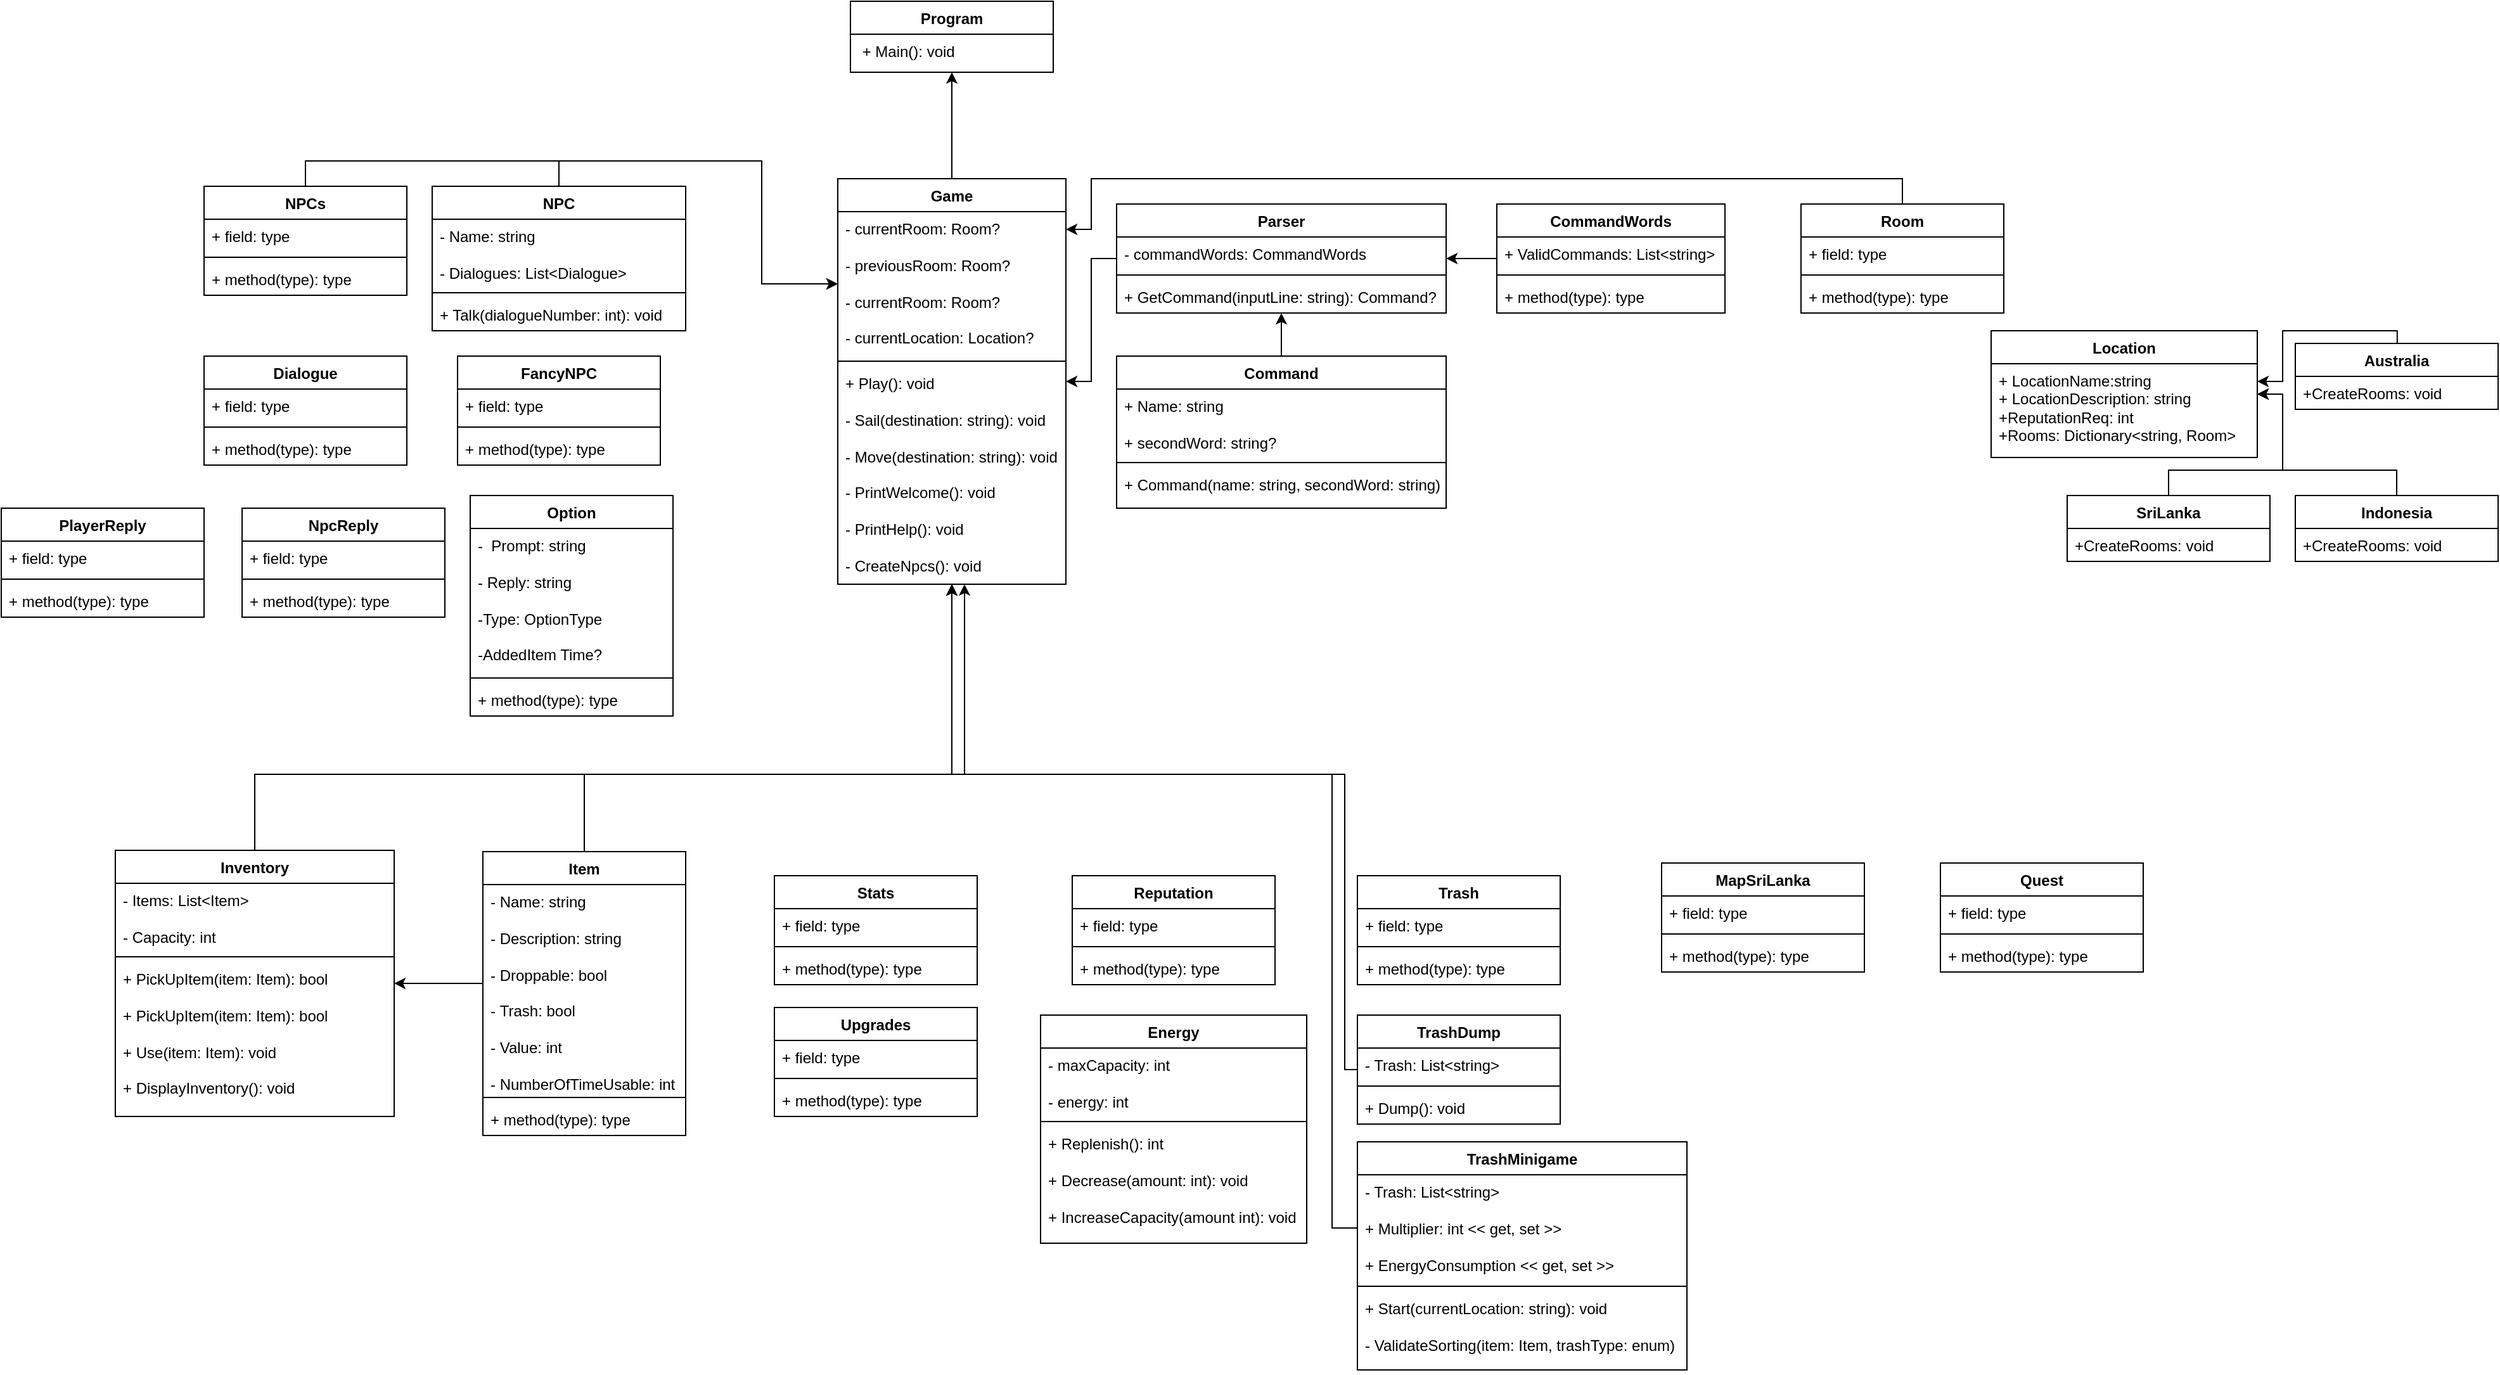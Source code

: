 <mxfile version="25.0.3">
  <diagram name="Page-1" id="HshJEkVW3gEjUvGZFas3">
    <mxGraphModel dx="1720" dy="864" grid="1" gridSize="10" guides="1" tooltips="1" connect="1" arrows="1" fold="1" page="1" pageScale="1" pageWidth="850" pageHeight="1100" math="0" shadow="0">
      <root>
        <mxCell id="0" />
        <mxCell id="1" parent="0" />
        <mxCell id="acAQ6S3nDztvJlJHTMa2-1" value="Program" style="swimlane;fontStyle=1;align=center;verticalAlign=top;childLayout=stackLayout;horizontal=1;startSize=26;horizontalStack=0;resizeParent=1;resizeParentMax=0;resizeLast=0;collapsible=1;marginBottom=0;whiteSpace=wrap;html=1;" parent="1" vertex="1">
          <mxGeometry x="350" y="10" width="160" height="56" as="geometry" />
        </mxCell>
        <mxCell id="acAQ6S3nDztvJlJHTMa2-4" value="&amp;nbsp;+ Main(): void" style="text;strokeColor=none;fillColor=none;align=left;verticalAlign=top;spacingLeft=4;spacingRight=4;overflow=hidden;rotatable=0;points=[[0,0.5],[1,0.5]];portConstraint=eastwest;whiteSpace=wrap;html=1;" parent="acAQ6S3nDztvJlJHTMa2-1" vertex="1">
          <mxGeometry y="26" width="160" height="30" as="geometry" />
        </mxCell>
        <mxCell id="acAQ6S3nDztvJlJHTMa2-167" style="edgeStyle=orthogonalEdgeStyle;rounded=0;orthogonalLoop=1;jettySize=auto;html=1;" parent="1" source="acAQ6S3nDztvJlJHTMa2-5" target="acAQ6S3nDztvJlJHTMa2-1" edge="1">
          <mxGeometry relative="1" as="geometry" />
        </mxCell>
        <mxCell id="acAQ6S3nDztvJlJHTMa2-5" value="Game" style="swimlane;fontStyle=1;align=center;verticalAlign=top;childLayout=stackLayout;horizontal=1;startSize=26;horizontalStack=0;resizeParent=1;resizeParentMax=0;resizeLast=0;collapsible=1;marginBottom=0;whiteSpace=wrap;html=1;" parent="1" vertex="1">
          <mxGeometry x="340" y="150" width="180" height="320" as="geometry" />
        </mxCell>
        <mxCell id="acAQ6S3nDztvJlJHTMa2-6" value="- currentRoom: Room?&lt;div&gt;&lt;br&gt;&lt;div&gt;- previousRoom: Room?&lt;/div&gt;&lt;div&gt;&lt;br&gt;&lt;/div&gt;&lt;div&gt;- currentRoom: Room?&lt;br&gt;&lt;/div&gt;&lt;div&gt;&lt;br&gt;&lt;/div&gt;&lt;div&gt;- currentLocation: Location?&lt;/div&gt;&lt;/div&gt;" style="text;strokeColor=none;fillColor=none;align=left;verticalAlign=top;spacingLeft=4;spacingRight=4;overflow=hidden;rotatable=0;points=[[0,0.5],[1,0.5]];portConstraint=eastwest;whiteSpace=wrap;html=1;" parent="acAQ6S3nDztvJlJHTMa2-5" vertex="1">
          <mxGeometry y="26" width="180" height="114" as="geometry" />
        </mxCell>
        <mxCell id="acAQ6S3nDztvJlJHTMa2-7" value="" style="line;strokeWidth=1;fillColor=none;align=left;verticalAlign=middle;spacingTop=-1;spacingLeft=3;spacingRight=3;rotatable=0;labelPosition=right;points=[];portConstraint=eastwest;strokeColor=inherit;" parent="acAQ6S3nDztvJlJHTMa2-5" vertex="1">
          <mxGeometry y="140" width="180" height="8" as="geometry" />
        </mxCell>
        <mxCell id="acAQ6S3nDztvJlJHTMa2-8" value="&lt;div&gt;+ Play(): void&lt;/div&gt;&lt;div&gt;&lt;br&gt;&lt;/div&gt;&lt;div&gt;- Sail(destination: string): void&lt;/div&gt;&lt;div&gt;&lt;br&gt;&lt;/div&gt;&lt;div&gt;- Move(destination: string): void&lt;/div&gt;&lt;div&gt;&lt;br&gt;&lt;/div&gt;&lt;div&gt;- PrintWelcome(): void&lt;/div&gt;&lt;div&gt;&lt;br&gt;&lt;/div&gt;&lt;div&gt;- PrintHelp(): void&lt;/div&gt;&lt;div&gt;&lt;br&gt;&lt;/div&gt;&lt;div&gt;- CreateNpcs(): void&lt;/div&gt;&lt;div&gt;&lt;br&gt;&lt;/div&gt;" style="text;strokeColor=none;fillColor=none;align=left;verticalAlign=top;spacingLeft=4;spacingRight=4;overflow=hidden;rotatable=0;points=[[0,0.5],[1,0.5]];portConstraint=eastwest;whiteSpace=wrap;html=1;" parent="acAQ6S3nDztvJlJHTMa2-5" vertex="1">
          <mxGeometry y="148" width="180" height="172" as="geometry" />
        </mxCell>
        <mxCell id="acAQ6S3nDztvJlJHTMa2-171" style="edgeStyle=orthogonalEdgeStyle;rounded=0;orthogonalLoop=1;jettySize=auto;html=1;" parent="1" source="acAQ6S3nDztvJlJHTMa2-13" target="acAQ6S3nDztvJlJHTMa2-5" edge="1">
          <mxGeometry relative="1" as="geometry" />
        </mxCell>
        <mxCell id="acAQ6S3nDztvJlJHTMa2-13" value="Parser" style="swimlane;fontStyle=1;align=center;verticalAlign=top;childLayout=stackLayout;horizontal=1;startSize=26;horizontalStack=0;resizeParent=1;resizeParentMax=0;resizeLast=0;collapsible=1;marginBottom=0;whiteSpace=wrap;html=1;" parent="1" vertex="1">
          <mxGeometry x="560" y="170" width="260" height="86" as="geometry" />
        </mxCell>
        <mxCell id="acAQ6S3nDztvJlJHTMa2-14" value="- commandWords: CommandWords" style="text;strokeColor=none;fillColor=none;align=left;verticalAlign=top;spacingLeft=4;spacingRight=4;overflow=hidden;rotatable=0;points=[[0,0.5],[1,0.5]];portConstraint=eastwest;whiteSpace=wrap;html=1;" parent="acAQ6S3nDztvJlJHTMa2-13" vertex="1">
          <mxGeometry y="26" width="260" height="26" as="geometry" />
        </mxCell>
        <mxCell id="acAQ6S3nDztvJlJHTMa2-15" value="" style="line;strokeWidth=1;fillColor=none;align=left;verticalAlign=middle;spacingTop=-1;spacingLeft=3;spacingRight=3;rotatable=0;labelPosition=right;points=[];portConstraint=eastwest;strokeColor=inherit;" parent="acAQ6S3nDztvJlJHTMa2-13" vertex="1">
          <mxGeometry y="52" width="260" height="8" as="geometry" />
        </mxCell>
        <mxCell id="acAQ6S3nDztvJlJHTMa2-16" value="+ GetCommand(inputLine: string): Command?" style="text;strokeColor=none;fillColor=none;align=left;verticalAlign=top;spacingLeft=4;spacingRight=4;overflow=hidden;rotatable=0;points=[[0,0.5],[1,0.5]];portConstraint=eastwest;whiteSpace=wrap;html=1;" parent="acAQ6S3nDztvJlJHTMa2-13" vertex="1">
          <mxGeometry y="60" width="260" height="26" as="geometry" />
        </mxCell>
        <mxCell id="acAQ6S3nDztvJlJHTMa2-172" style="edgeStyle=orthogonalEdgeStyle;rounded=0;orthogonalLoop=1;jettySize=auto;html=1;" parent="1" source="acAQ6S3nDztvJlJHTMa2-17" target="acAQ6S3nDztvJlJHTMa2-13" edge="1">
          <mxGeometry relative="1" as="geometry" />
        </mxCell>
        <mxCell id="acAQ6S3nDztvJlJHTMa2-17" value="Command" style="swimlane;fontStyle=1;align=center;verticalAlign=top;childLayout=stackLayout;horizontal=1;startSize=26;horizontalStack=0;resizeParent=1;resizeParentMax=0;resizeLast=0;collapsible=1;marginBottom=0;whiteSpace=wrap;html=1;" parent="1" vertex="1">
          <mxGeometry x="560" y="290" width="260" height="120" as="geometry" />
        </mxCell>
        <mxCell id="acAQ6S3nDztvJlJHTMa2-18" value="+ Name: string&lt;div&gt;&lt;br&gt;&lt;div&gt;+ secondWord: string?&lt;/div&gt;&lt;/div&gt;" style="text;strokeColor=none;fillColor=none;align=left;verticalAlign=top;spacingLeft=4;spacingRight=4;overflow=hidden;rotatable=0;points=[[0,0.5],[1,0.5]];portConstraint=eastwest;whiteSpace=wrap;html=1;" parent="acAQ6S3nDztvJlJHTMa2-17" vertex="1">
          <mxGeometry y="26" width="260" height="54" as="geometry" />
        </mxCell>
        <mxCell id="acAQ6S3nDztvJlJHTMa2-19" value="" style="line;strokeWidth=1;fillColor=none;align=left;verticalAlign=middle;spacingTop=-1;spacingLeft=3;spacingRight=3;rotatable=0;labelPosition=right;points=[];portConstraint=eastwest;strokeColor=inherit;" parent="acAQ6S3nDztvJlJHTMa2-17" vertex="1">
          <mxGeometry y="80" width="260" height="8" as="geometry" />
        </mxCell>
        <mxCell id="acAQ6S3nDztvJlJHTMa2-20" value="+ Command(name: string, secondWord: string)" style="text;strokeColor=none;fillColor=none;align=left;verticalAlign=top;spacingLeft=4;spacingRight=4;overflow=hidden;rotatable=0;points=[[0,0.5],[1,0.5]];portConstraint=eastwest;whiteSpace=wrap;html=1;" parent="acAQ6S3nDztvJlJHTMa2-17" vertex="1">
          <mxGeometry y="88" width="260" height="32" as="geometry" />
        </mxCell>
        <mxCell id="acAQ6S3nDztvJlJHTMa2-163" style="edgeStyle=orthogonalEdgeStyle;rounded=0;orthogonalLoop=1;jettySize=auto;html=1;exitX=0.5;exitY=0;exitDx=0;exitDy=0;" parent="1" source="acAQ6S3nDztvJlJHTMa2-21" target="acAQ6S3nDztvJlJHTMa2-6" edge="1">
          <mxGeometry relative="1" as="geometry" />
        </mxCell>
        <mxCell id="acAQ6S3nDztvJlJHTMa2-21" value="NPC" style="swimlane;fontStyle=1;align=center;verticalAlign=top;childLayout=stackLayout;horizontal=1;startSize=26;horizontalStack=0;resizeParent=1;resizeParentMax=0;resizeLast=0;collapsible=1;marginBottom=0;whiteSpace=wrap;html=1;" parent="1" vertex="1">
          <mxGeometry x="20" y="156" width="200" height="114" as="geometry" />
        </mxCell>
        <mxCell id="acAQ6S3nDztvJlJHTMa2-22" value="- Name: string&lt;div&gt;&lt;br&gt;&lt;/div&gt;&lt;div&gt;- Dialogues: List&amp;lt;Dialogue&amp;gt;&lt;/div&gt;" style="text;strokeColor=none;fillColor=none;align=left;verticalAlign=top;spacingLeft=4;spacingRight=4;overflow=hidden;rotatable=0;points=[[0,0.5],[1,0.5]];portConstraint=eastwest;whiteSpace=wrap;html=1;" parent="acAQ6S3nDztvJlJHTMa2-21" vertex="1">
          <mxGeometry y="26" width="200" height="54" as="geometry" />
        </mxCell>
        <mxCell id="acAQ6S3nDztvJlJHTMa2-23" value="" style="line;strokeWidth=1;fillColor=none;align=left;verticalAlign=middle;spacingTop=-1;spacingLeft=3;spacingRight=3;rotatable=0;labelPosition=right;points=[];portConstraint=eastwest;strokeColor=inherit;" parent="acAQ6S3nDztvJlJHTMa2-21" vertex="1">
          <mxGeometry y="80" width="200" height="8" as="geometry" />
        </mxCell>
        <mxCell id="acAQ6S3nDztvJlJHTMa2-24" value="+ Talk(dialogueNumber: int): void" style="text;strokeColor=none;fillColor=none;align=left;verticalAlign=top;spacingLeft=4;spacingRight=4;overflow=hidden;rotatable=0;points=[[0,0.5],[1,0.5]];portConstraint=eastwest;whiteSpace=wrap;html=1;" parent="acAQ6S3nDztvJlJHTMa2-21" vertex="1">
          <mxGeometry y="88" width="200" height="26" as="geometry" />
        </mxCell>
        <mxCell id="acAQ6S3nDztvJlJHTMa2-26" value="Option" style="swimlane;fontStyle=1;align=center;verticalAlign=top;childLayout=stackLayout;horizontal=1;startSize=26;horizontalStack=0;resizeParent=1;resizeParentMax=0;resizeLast=0;collapsible=1;marginBottom=0;whiteSpace=wrap;html=1;" parent="1" vertex="1">
          <mxGeometry x="50" y="400" width="160" height="174" as="geometry">
            <mxRectangle x="70" y="170" width="80" height="30" as="alternateBounds" />
          </mxGeometry>
        </mxCell>
        <mxCell id="acAQ6S3nDztvJlJHTMa2-27" value="-&amp;nbsp; Prompt: string&lt;div&gt;&lt;br&gt;&lt;/div&gt;&lt;div&gt;- Reply: string&lt;/div&gt;&lt;div&gt;&lt;br&gt;&lt;/div&gt;&lt;div&gt;-Type: OptionType&lt;/div&gt;&lt;div&gt;&lt;br&gt;&lt;/div&gt;&lt;div&gt;-AddedItem Time?&lt;/div&gt;&lt;div&gt;&lt;br&gt;&lt;/div&gt;" style="text;strokeColor=none;fillColor=none;align=left;verticalAlign=top;spacingLeft=4;spacingRight=4;overflow=hidden;rotatable=0;points=[[0,0.5],[1,0.5]];portConstraint=eastwest;whiteSpace=wrap;html=1;" parent="acAQ6S3nDztvJlJHTMa2-26" vertex="1">
          <mxGeometry y="26" width="160" height="114" as="geometry" />
        </mxCell>
        <mxCell id="acAQ6S3nDztvJlJHTMa2-28" value="" style="line;strokeWidth=1;fillColor=none;align=left;verticalAlign=middle;spacingTop=-1;spacingLeft=3;spacingRight=3;rotatable=0;labelPosition=right;points=[];portConstraint=eastwest;strokeColor=inherit;" parent="acAQ6S3nDztvJlJHTMa2-26" vertex="1">
          <mxGeometry y="140" width="160" height="8" as="geometry" />
        </mxCell>
        <mxCell id="acAQ6S3nDztvJlJHTMa2-29" value="+ method(type): type" style="text;strokeColor=none;fillColor=none;align=left;verticalAlign=top;spacingLeft=4;spacingRight=4;overflow=hidden;rotatable=0;points=[[0,0.5],[1,0.5]];portConstraint=eastwest;whiteSpace=wrap;html=1;" parent="acAQ6S3nDztvJlJHTMa2-26" vertex="1">
          <mxGeometry y="148" width="160" height="26" as="geometry" />
        </mxCell>
        <mxCell id="acAQ6S3nDztvJlJHTMa2-170" style="edgeStyle=orthogonalEdgeStyle;rounded=0;orthogonalLoop=1;jettySize=auto;html=1;" parent="1" source="acAQ6S3nDztvJlJHTMa2-33" target="acAQ6S3nDztvJlJHTMa2-5" edge="1">
          <mxGeometry relative="1" as="geometry">
            <Array as="points">
              <mxPoint x="-120" y="620" />
              <mxPoint x="430" y="620" />
            </Array>
          </mxGeometry>
        </mxCell>
        <mxCell id="acAQ6S3nDztvJlJHTMa2-33" value="Inventory" style="swimlane;fontStyle=1;align=center;verticalAlign=top;childLayout=stackLayout;horizontal=1;startSize=26;horizontalStack=0;resizeParent=1;resizeParentMax=0;resizeLast=0;collapsible=1;marginBottom=0;whiteSpace=wrap;html=1;" parent="1" vertex="1">
          <mxGeometry x="-230" y="680" width="220" height="210" as="geometry" />
        </mxCell>
        <mxCell id="acAQ6S3nDztvJlJHTMa2-34" value="- Items: List&amp;lt;Item&amp;gt;&lt;div&gt;&lt;br&gt;&lt;/div&gt;&lt;div&gt;- Capacity: int&lt;/div&gt;&lt;div&gt;&lt;br&gt;&lt;/div&gt;" style="text;strokeColor=none;fillColor=none;align=left;verticalAlign=top;spacingLeft=4;spacingRight=4;overflow=hidden;rotatable=0;points=[[0,0.5],[1,0.5]];portConstraint=eastwest;whiteSpace=wrap;html=1;" parent="acAQ6S3nDztvJlJHTMa2-33" vertex="1">
          <mxGeometry y="26" width="220" height="54" as="geometry" />
        </mxCell>
        <mxCell id="acAQ6S3nDztvJlJHTMa2-35" value="" style="line;strokeWidth=1;fillColor=none;align=left;verticalAlign=middle;spacingTop=-1;spacingLeft=3;spacingRight=3;rotatable=0;labelPosition=right;points=[];portConstraint=eastwest;strokeColor=inherit;" parent="acAQ6S3nDztvJlJHTMa2-33" vertex="1">
          <mxGeometry y="80" width="220" height="8" as="geometry" />
        </mxCell>
        <mxCell id="acAQ6S3nDztvJlJHTMa2-36" value="&lt;div&gt;+ PickUpItem(item: Item): bool&lt;/div&gt;&lt;div&gt;&lt;br&gt;&lt;/div&gt;&lt;div&gt;+ PickUpItem(item: Item): bool&lt;/div&gt;&lt;div&gt;&lt;br&gt;&lt;/div&gt;&lt;div&gt;&lt;span class=&quot;hljs-operator&quot;&gt;+&lt;/span&gt;&amp;nbsp;Use(item: Item): void&lt;/div&gt;&lt;div&gt;&lt;br&gt;&lt;/div&gt;&lt;div&gt;&lt;span class=&quot;hljs-operator&quot;&gt;+&lt;/span&gt;&amp;nbsp;DisplayInventory(): void&amp;nbsp;&lt;/div&gt;" style="text;strokeColor=none;fillColor=none;align=left;verticalAlign=top;spacingLeft=4;spacingRight=4;overflow=hidden;rotatable=0;points=[[0,0.5],[1,0.5]];portConstraint=eastwest;whiteSpace=wrap;html=1;" parent="acAQ6S3nDztvJlJHTMa2-33" vertex="1">
          <mxGeometry y="88" width="220" height="122" as="geometry" />
        </mxCell>
        <mxCell id="acAQ6S3nDztvJlJHTMa2-169" style="edgeStyle=orthogonalEdgeStyle;rounded=0;orthogonalLoop=1;jettySize=auto;html=1;" parent="1" source="acAQ6S3nDztvJlJHTMa2-37" target="acAQ6S3nDztvJlJHTMa2-5" edge="1">
          <mxGeometry relative="1" as="geometry">
            <Array as="points">
              <mxPoint x="140" y="620" />
              <mxPoint x="430" y="620" />
            </Array>
          </mxGeometry>
        </mxCell>
        <mxCell id="acAQ6S3nDztvJlJHTMa2-37" value="Item" style="swimlane;fontStyle=1;align=center;verticalAlign=top;childLayout=stackLayout;horizontal=1;startSize=26;horizontalStack=0;resizeParent=1;resizeParentMax=0;resizeLast=0;collapsible=1;marginBottom=0;whiteSpace=wrap;html=1;" parent="1" vertex="1">
          <mxGeometry x="60" y="681" width="160" height="224" as="geometry" />
        </mxCell>
        <mxCell id="acAQ6S3nDztvJlJHTMa2-38" value="&lt;font style=&quot;font-size: 12px;&quot;&gt;&lt;span class=&quot;hljs-operator&quot;&gt;-&lt;/span&gt;&amp;nbsp;Name: string&lt;/font&gt;&lt;div&gt;&lt;br&gt;&lt;div&gt;&lt;div&gt;&lt;font style=&quot;font-size: 12px;&quot;&gt;&lt;span class=&quot;hljs-operator&quot;&gt;-&lt;/span&gt;&amp;nbsp;Description: string&lt;/font&gt;&lt;/div&gt;&lt;div&gt;&lt;font style=&quot;font-size: 12px;&quot;&gt;&lt;br&gt;&lt;/font&gt;&lt;/div&gt;&lt;div&gt;&lt;font style=&quot;font-size: 12px;&quot;&gt;&lt;span class=&quot;hljs-operator&quot;&gt;-&lt;/span&gt;&amp;nbsp;Droppable: bool&lt;/font&gt;&lt;/div&gt;&lt;div&gt;&lt;font style=&quot;font-size: 12px;&quot;&gt;&lt;br&gt;&lt;/font&gt;&lt;/div&gt;&lt;div&gt;&lt;font style=&quot;font-size: 12px;&quot;&gt;&lt;span class=&quot;hljs-operator&quot;&gt;-&lt;/span&gt;&amp;nbsp;Trash: bool&lt;/font&gt;&lt;/div&gt;&lt;div&gt;&lt;font style=&quot;font-size: 12px;&quot;&gt;&lt;br&gt;&lt;/font&gt;&lt;/div&gt;&lt;div&gt;&lt;font style=&quot;font-size: 12px;&quot;&gt;&lt;span class=&quot;hljs-operator&quot;&gt;-&lt;/span&gt;&amp;nbsp;&lt;span class=&quot;hljs-keyword&quot;&gt;Value&lt;/span&gt;:&amp;nbsp;&lt;span class=&quot;hljs-type&quot;&gt;int&lt;/span&gt;&lt;/font&gt;&lt;/div&gt;&lt;div&gt;&lt;font style=&quot;font-size: 12px;&quot;&gt;&lt;span class=&quot;hljs-type&quot;&gt;&lt;br&gt;&lt;/span&gt;&lt;/font&gt;&lt;/div&gt;&lt;div&gt;&lt;span class=&quot;hljs-type&quot;&gt;&lt;font style=&quot;font-size: 12px;&quot;&gt;&lt;span class=&quot;hljs-operator&quot;&gt;-&lt;/span&gt;&amp;nbsp;NumberOfTimeUsable:&amp;nbsp;&lt;span class=&quot;hljs-type&quot;&gt;int&lt;/span&gt;&lt;/font&gt;&lt;/span&gt;&lt;/div&gt;&lt;/div&gt;&lt;/div&gt;" style="text;strokeColor=none;fillColor=none;align=left;verticalAlign=top;spacingLeft=4;spacingRight=4;overflow=hidden;rotatable=0;points=[[0,0.5],[1,0.5]];portConstraint=eastwest;whiteSpace=wrap;html=1;" parent="acAQ6S3nDztvJlJHTMa2-37" vertex="1">
          <mxGeometry y="26" width="160" height="164" as="geometry" />
        </mxCell>
        <mxCell id="acAQ6S3nDztvJlJHTMa2-39" value="" style="line;strokeWidth=1;fillColor=none;align=left;verticalAlign=middle;spacingTop=-1;spacingLeft=3;spacingRight=3;rotatable=0;labelPosition=right;points=[];portConstraint=eastwest;strokeColor=inherit;" parent="acAQ6S3nDztvJlJHTMa2-37" vertex="1">
          <mxGeometry y="190" width="160" height="8" as="geometry" />
        </mxCell>
        <mxCell id="acAQ6S3nDztvJlJHTMa2-40" value="+ method(type): type" style="text;strokeColor=none;fillColor=none;align=left;verticalAlign=top;spacingLeft=4;spacingRight=4;overflow=hidden;rotatable=0;points=[[0,0.5],[1,0.5]];portConstraint=eastwest;whiteSpace=wrap;html=1;" parent="acAQ6S3nDztvJlJHTMa2-37" vertex="1">
          <mxGeometry y="198" width="160" height="26" as="geometry" />
        </mxCell>
        <mxCell id="acAQ6S3nDztvJlJHTMa2-173" style="edgeStyle=orthogonalEdgeStyle;rounded=0;orthogonalLoop=1;jettySize=auto;html=1;" parent="1" source="acAQ6S3nDztvJlJHTMa2-44" target="acAQ6S3nDztvJlJHTMa2-13" edge="1">
          <mxGeometry relative="1" as="geometry" />
        </mxCell>
        <mxCell id="acAQ6S3nDztvJlJHTMa2-44" value="CommandWords" style="swimlane;fontStyle=1;align=center;verticalAlign=top;childLayout=stackLayout;horizontal=1;startSize=26;horizontalStack=0;resizeParent=1;resizeParentMax=0;resizeLast=0;collapsible=1;marginBottom=0;whiteSpace=wrap;html=1;" parent="1" vertex="1">
          <mxGeometry x="860" y="170" width="180" height="86" as="geometry" />
        </mxCell>
        <mxCell id="acAQ6S3nDztvJlJHTMa2-45" value="+ ValidCommands: List&amp;lt;string&amp;gt;" style="text;strokeColor=none;fillColor=none;align=left;verticalAlign=top;spacingLeft=4;spacingRight=4;overflow=hidden;rotatable=0;points=[[0,0.5],[1,0.5]];portConstraint=eastwest;whiteSpace=wrap;html=1;" parent="acAQ6S3nDztvJlJHTMa2-44" vertex="1">
          <mxGeometry y="26" width="180" height="26" as="geometry" />
        </mxCell>
        <mxCell id="acAQ6S3nDztvJlJHTMa2-46" value="" style="line;strokeWidth=1;fillColor=none;align=left;verticalAlign=middle;spacingTop=-1;spacingLeft=3;spacingRight=3;rotatable=0;labelPosition=right;points=[];portConstraint=eastwest;strokeColor=inherit;" parent="acAQ6S3nDztvJlJHTMa2-44" vertex="1">
          <mxGeometry y="52" width="180" height="8" as="geometry" />
        </mxCell>
        <mxCell id="acAQ6S3nDztvJlJHTMa2-47" value="+ method(type): type" style="text;strokeColor=none;fillColor=none;align=left;verticalAlign=top;spacingLeft=4;spacingRight=4;overflow=hidden;rotatable=0;points=[[0,0.5],[1,0.5]];portConstraint=eastwest;whiteSpace=wrap;html=1;" parent="acAQ6S3nDztvJlJHTMa2-44" vertex="1">
          <mxGeometry y="60" width="180" height="26" as="geometry" />
        </mxCell>
        <mxCell id="acAQ6S3nDztvJlJHTMa2-52" value="FancyNPC" style="swimlane;fontStyle=1;align=center;verticalAlign=top;childLayout=stackLayout;horizontal=1;startSize=26;horizontalStack=0;resizeParent=1;resizeParentMax=0;resizeLast=0;collapsible=1;marginBottom=0;whiteSpace=wrap;html=1;" parent="1" vertex="1">
          <mxGeometry x="40" y="290" width="160" height="86" as="geometry" />
        </mxCell>
        <mxCell id="acAQ6S3nDztvJlJHTMa2-53" value="+ field: type" style="text;strokeColor=none;fillColor=none;align=left;verticalAlign=top;spacingLeft=4;spacingRight=4;overflow=hidden;rotatable=0;points=[[0,0.5],[1,0.5]];portConstraint=eastwest;whiteSpace=wrap;html=1;" parent="acAQ6S3nDztvJlJHTMa2-52" vertex="1">
          <mxGeometry y="26" width="160" height="26" as="geometry" />
        </mxCell>
        <mxCell id="acAQ6S3nDztvJlJHTMa2-54" value="" style="line;strokeWidth=1;fillColor=none;align=left;verticalAlign=middle;spacingTop=-1;spacingLeft=3;spacingRight=3;rotatable=0;labelPosition=right;points=[];portConstraint=eastwest;strokeColor=inherit;" parent="acAQ6S3nDztvJlJHTMa2-52" vertex="1">
          <mxGeometry y="52" width="160" height="8" as="geometry" />
        </mxCell>
        <mxCell id="acAQ6S3nDztvJlJHTMa2-55" value="+ method(type): type" style="text;strokeColor=none;fillColor=none;align=left;verticalAlign=top;spacingLeft=4;spacingRight=4;overflow=hidden;rotatable=0;points=[[0,0.5],[1,0.5]];portConstraint=eastwest;whiteSpace=wrap;html=1;" parent="acAQ6S3nDztvJlJHTMa2-52" vertex="1">
          <mxGeometry y="60" width="160" height="26" as="geometry" />
        </mxCell>
        <mxCell id="acAQ6S3nDztvJlJHTMa2-56" value="Dialogue" style="swimlane;fontStyle=1;align=center;verticalAlign=top;childLayout=stackLayout;horizontal=1;startSize=26;horizontalStack=0;resizeParent=1;resizeParentMax=0;resizeLast=0;collapsible=1;marginBottom=0;whiteSpace=wrap;html=1;" parent="1" vertex="1">
          <mxGeometry x="-160" y="290" width="160" height="86" as="geometry">
            <mxRectangle x="-130" y="204" width="90" height="30" as="alternateBounds" />
          </mxGeometry>
        </mxCell>
        <mxCell id="acAQ6S3nDztvJlJHTMa2-57" value="+ field: type" style="text;strokeColor=none;fillColor=none;align=left;verticalAlign=top;spacingLeft=4;spacingRight=4;overflow=hidden;rotatable=0;points=[[0,0.5],[1,0.5]];portConstraint=eastwest;whiteSpace=wrap;html=1;" parent="acAQ6S3nDztvJlJHTMa2-56" vertex="1">
          <mxGeometry y="26" width="160" height="26" as="geometry" />
        </mxCell>
        <mxCell id="acAQ6S3nDztvJlJHTMa2-58" value="" style="line;strokeWidth=1;fillColor=none;align=left;verticalAlign=middle;spacingTop=-1;spacingLeft=3;spacingRight=3;rotatable=0;labelPosition=right;points=[];portConstraint=eastwest;strokeColor=inherit;" parent="acAQ6S3nDztvJlJHTMa2-56" vertex="1">
          <mxGeometry y="52" width="160" height="8" as="geometry" />
        </mxCell>
        <mxCell id="acAQ6S3nDztvJlJHTMa2-59" value="+ method(type): type" style="text;strokeColor=none;fillColor=none;align=left;verticalAlign=top;spacingLeft=4;spacingRight=4;overflow=hidden;rotatable=0;points=[[0,0.5],[1,0.5]];portConstraint=eastwest;whiteSpace=wrap;html=1;" parent="acAQ6S3nDztvJlJHTMa2-56" vertex="1">
          <mxGeometry y="60" width="160" height="26" as="geometry" />
        </mxCell>
        <mxCell id="acAQ6S3nDztvJlJHTMa2-64" value="Energy" style="swimlane;fontStyle=1;align=center;verticalAlign=top;childLayout=stackLayout;horizontal=1;startSize=26;horizontalStack=0;resizeParent=1;resizeParentMax=0;resizeLast=0;collapsible=1;marginBottom=0;whiteSpace=wrap;html=1;" parent="1" vertex="1">
          <mxGeometry x="500" y="810" width="210" height="180" as="geometry" />
        </mxCell>
        <mxCell id="acAQ6S3nDztvJlJHTMa2-65" value="- maxCapacity: int&lt;div&gt;&lt;br&gt;&lt;div&gt;- energy: int&lt;/div&gt;&lt;/div&gt;" style="text;strokeColor=none;fillColor=none;align=left;verticalAlign=top;spacingLeft=4;spacingRight=4;overflow=hidden;rotatable=0;points=[[0,0.5],[1,0.5]];portConstraint=eastwest;whiteSpace=wrap;html=1;" parent="acAQ6S3nDztvJlJHTMa2-64" vertex="1">
          <mxGeometry y="26" width="210" height="54" as="geometry" />
        </mxCell>
        <mxCell id="acAQ6S3nDztvJlJHTMa2-66" value="" style="line;strokeWidth=1;fillColor=none;align=left;verticalAlign=middle;spacingTop=-1;spacingLeft=3;spacingRight=3;rotatable=0;labelPosition=right;points=[];portConstraint=eastwest;strokeColor=inherit;" parent="acAQ6S3nDztvJlJHTMa2-64" vertex="1">
          <mxGeometry y="80" width="210" height="8" as="geometry" />
        </mxCell>
        <mxCell id="acAQ6S3nDztvJlJHTMa2-67" value="+ Replenish(): int&lt;div&gt;&lt;br&gt;&lt;/div&gt;&lt;div&gt;+ Decrease(amount: int): void&lt;/div&gt;&lt;div&gt;&lt;br&gt;&lt;/div&gt;&lt;div&gt;+ IncreaseCapacity(amount int): void&lt;/div&gt;" style="text;strokeColor=none;fillColor=none;align=left;verticalAlign=top;spacingLeft=4;spacingRight=4;overflow=hidden;rotatable=0;points=[[0,0.5],[1,0.5]];portConstraint=eastwest;whiteSpace=wrap;html=1;" parent="acAQ6S3nDztvJlJHTMa2-64" vertex="1">
          <mxGeometry y="88" width="210" height="92" as="geometry" />
        </mxCell>
        <mxCell id="acAQ6S3nDztvJlJHTMa2-68" value="Reputation" style="swimlane;fontStyle=1;align=center;verticalAlign=top;childLayout=stackLayout;horizontal=1;startSize=26;horizontalStack=0;resizeParent=1;resizeParentMax=0;resizeLast=0;collapsible=1;marginBottom=0;whiteSpace=wrap;html=1;" parent="1" vertex="1">
          <mxGeometry x="525" y="700" width="160" height="86" as="geometry" />
        </mxCell>
        <mxCell id="acAQ6S3nDztvJlJHTMa2-69" value="+ field: type" style="text;strokeColor=none;fillColor=none;align=left;verticalAlign=top;spacingLeft=4;spacingRight=4;overflow=hidden;rotatable=0;points=[[0,0.5],[1,0.5]];portConstraint=eastwest;whiteSpace=wrap;html=1;" parent="acAQ6S3nDztvJlJHTMa2-68" vertex="1">
          <mxGeometry y="26" width="160" height="26" as="geometry" />
        </mxCell>
        <mxCell id="acAQ6S3nDztvJlJHTMa2-70" value="" style="line;strokeWidth=1;fillColor=none;align=left;verticalAlign=middle;spacingTop=-1;spacingLeft=3;spacingRight=3;rotatable=0;labelPosition=right;points=[];portConstraint=eastwest;strokeColor=inherit;" parent="acAQ6S3nDztvJlJHTMa2-68" vertex="1">
          <mxGeometry y="52" width="160" height="8" as="geometry" />
        </mxCell>
        <mxCell id="acAQ6S3nDztvJlJHTMa2-71" value="+ method(type): type" style="text;strokeColor=none;fillColor=none;align=left;verticalAlign=top;spacingLeft=4;spacingRight=4;overflow=hidden;rotatable=0;points=[[0,0.5],[1,0.5]];portConstraint=eastwest;whiteSpace=wrap;html=1;" parent="acAQ6S3nDztvJlJHTMa2-68" vertex="1">
          <mxGeometry y="60" width="160" height="26" as="geometry" />
        </mxCell>
        <mxCell id="acAQ6S3nDztvJlJHTMa2-72" value="NpcReply" style="swimlane;fontStyle=1;align=center;verticalAlign=top;childLayout=stackLayout;horizontal=1;startSize=26;horizontalStack=0;resizeParent=1;resizeParentMax=0;resizeLast=0;collapsible=1;marginBottom=0;whiteSpace=wrap;html=1;" parent="1" vertex="1">
          <mxGeometry x="-130" y="410" width="160" height="86" as="geometry" />
        </mxCell>
        <mxCell id="acAQ6S3nDztvJlJHTMa2-73" value="+ field: type" style="text;strokeColor=none;fillColor=none;align=left;verticalAlign=top;spacingLeft=4;spacingRight=4;overflow=hidden;rotatable=0;points=[[0,0.5],[1,0.5]];portConstraint=eastwest;whiteSpace=wrap;html=1;" parent="acAQ6S3nDztvJlJHTMa2-72" vertex="1">
          <mxGeometry y="26" width="160" height="26" as="geometry" />
        </mxCell>
        <mxCell id="acAQ6S3nDztvJlJHTMa2-74" value="" style="line;strokeWidth=1;fillColor=none;align=left;verticalAlign=middle;spacingTop=-1;spacingLeft=3;spacingRight=3;rotatable=0;labelPosition=right;points=[];portConstraint=eastwest;strokeColor=inherit;" parent="acAQ6S3nDztvJlJHTMa2-72" vertex="1">
          <mxGeometry y="52" width="160" height="8" as="geometry" />
        </mxCell>
        <mxCell id="acAQ6S3nDztvJlJHTMa2-75" value="+ method(type): type" style="text;strokeColor=none;fillColor=none;align=left;verticalAlign=top;spacingLeft=4;spacingRight=4;overflow=hidden;rotatable=0;points=[[0,0.5],[1,0.5]];portConstraint=eastwest;whiteSpace=wrap;html=1;" parent="acAQ6S3nDztvJlJHTMa2-72" vertex="1">
          <mxGeometry y="60" width="160" height="26" as="geometry" />
        </mxCell>
        <mxCell id="acAQ6S3nDztvJlJHTMa2-77" value="PlayerReply" style="swimlane;fontStyle=1;align=center;verticalAlign=top;childLayout=stackLayout;horizontal=1;startSize=26;horizontalStack=0;resizeParent=1;resizeParentMax=0;resizeLast=0;collapsible=1;marginBottom=0;whiteSpace=wrap;html=1;" parent="1" vertex="1">
          <mxGeometry x="-320" y="410" width="160" height="86" as="geometry" />
        </mxCell>
        <mxCell id="acAQ6S3nDztvJlJHTMa2-78" value="+ field: type" style="text;strokeColor=none;fillColor=none;align=left;verticalAlign=top;spacingLeft=4;spacingRight=4;overflow=hidden;rotatable=0;points=[[0,0.5],[1,0.5]];portConstraint=eastwest;whiteSpace=wrap;html=1;" parent="acAQ6S3nDztvJlJHTMa2-77" vertex="1">
          <mxGeometry y="26" width="160" height="26" as="geometry" />
        </mxCell>
        <mxCell id="acAQ6S3nDztvJlJHTMa2-79" value="" style="line;strokeWidth=1;fillColor=none;align=left;verticalAlign=middle;spacingTop=-1;spacingLeft=3;spacingRight=3;rotatable=0;labelPosition=right;points=[];portConstraint=eastwest;strokeColor=inherit;" parent="acAQ6S3nDztvJlJHTMa2-77" vertex="1">
          <mxGeometry y="52" width="160" height="8" as="geometry" />
        </mxCell>
        <mxCell id="acAQ6S3nDztvJlJHTMa2-80" value="+ method(type): type" style="text;strokeColor=none;fillColor=none;align=left;verticalAlign=top;spacingLeft=4;spacingRight=4;overflow=hidden;rotatable=0;points=[[0,0.5],[1,0.5]];portConstraint=eastwest;whiteSpace=wrap;html=1;" parent="acAQ6S3nDztvJlJHTMa2-77" vertex="1">
          <mxGeometry y="60" width="160" height="26" as="geometry" />
        </mxCell>
        <mxCell id="acAQ6S3nDztvJlJHTMa2-81" value="Quest" style="swimlane;fontStyle=1;align=center;verticalAlign=top;childLayout=stackLayout;horizontal=1;startSize=26;horizontalStack=0;resizeParent=1;resizeParentMax=0;resizeLast=0;collapsible=1;marginBottom=0;whiteSpace=wrap;html=1;" parent="1" vertex="1">
          <mxGeometry x="1210" y="690" width="160" height="86" as="geometry" />
        </mxCell>
        <mxCell id="acAQ6S3nDztvJlJHTMa2-82" value="+ field: type" style="text;strokeColor=none;fillColor=none;align=left;verticalAlign=top;spacingLeft=4;spacingRight=4;overflow=hidden;rotatable=0;points=[[0,0.5],[1,0.5]];portConstraint=eastwest;whiteSpace=wrap;html=1;" parent="acAQ6S3nDztvJlJHTMa2-81" vertex="1">
          <mxGeometry y="26" width="160" height="26" as="geometry" />
        </mxCell>
        <mxCell id="acAQ6S3nDztvJlJHTMa2-83" value="" style="line;strokeWidth=1;fillColor=none;align=left;verticalAlign=middle;spacingTop=-1;spacingLeft=3;spacingRight=3;rotatable=0;labelPosition=right;points=[];portConstraint=eastwest;strokeColor=inherit;" parent="acAQ6S3nDztvJlJHTMa2-81" vertex="1">
          <mxGeometry y="52" width="160" height="8" as="geometry" />
        </mxCell>
        <mxCell id="acAQ6S3nDztvJlJHTMa2-84" value="+ method(type): type" style="text;strokeColor=none;fillColor=none;align=left;verticalAlign=top;spacingLeft=4;spacingRight=4;overflow=hidden;rotatable=0;points=[[0,0.5],[1,0.5]];portConstraint=eastwest;whiteSpace=wrap;html=1;" parent="acAQ6S3nDztvJlJHTMa2-81" vertex="1">
          <mxGeometry y="60" width="160" height="26" as="geometry" />
        </mxCell>
        <mxCell id="acAQ6S3nDztvJlJHTMa2-185" style="edgeStyle=orthogonalEdgeStyle;rounded=0;orthogonalLoop=1;jettySize=auto;html=1;" parent="1" source="acAQ6S3nDztvJlJHTMa2-85" target="acAQ6S3nDztvJlJHTMa2-5" edge="1">
          <mxGeometry relative="1" as="geometry">
            <Array as="points">
              <mxPoint x="1180" y="150" />
              <mxPoint x="540" y="150" />
              <mxPoint x="540" y="190" />
            </Array>
          </mxGeometry>
        </mxCell>
        <mxCell id="acAQ6S3nDztvJlJHTMa2-85" value="Room" style="swimlane;fontStyle=1;align=center;verticalAlign=top;childLayout=stackLayout;horizontal=1;startSize=26;horizontalStack=0;resizeParent=1;resizeParentMax=0;resizeLast=0;collapsible=1;marginBottom=0;whiteSpace=wrap;html=1;" parent="1" vertex="1">
          <mxGeometry x="1100" y="170" width="160" height="86" as="geometry" />
        </mxCell>
        <mxCell id="acAQ6S3nDztvJlJHTMa2-86" value="+ field: type" style="text;strokeColor=none;fillColor=none;align=left;verticalAlign=top;spacingLeft=4;spacingRight=4;overflow=hidden;rotatable=0;points=[[0,0.5],[1,0.5]];portConstraint=eastwest;whiteSpace=wrap;html=1;" parent="acAQ6S3nDztvJlJHTMa2-85" vertex="1">
          <mxGeometry y="26" width="160" height="26" as="geometry" />
        </mxCell>
        <mxCell id="acAQ6S3nDztvJlJHTMa2-87" value="" style="line;strokeWidth=1;fillColor=none;align=left;verticalAlign=middle;spacingTop=-1;spacingLeft=3;spacingRight=3;rotatable=0;labelPosition=right;points=[];portConstraint=eastwest;strokeColor=inherit;" parent="acAQ6S3nDztvJlJHTMa2-85" vertex="1">
          <mxGeometry y="52" width="160" height="8" as="geometry" />
        </mxCell>
        <mxCell id="acAQ6S3nDztvJlJHTMa2-88" value="+ method(type): type" style="text;strokeColor=none;fillColor=none;align=left;verticalAlign=top;spacingLeft=4;spacingRight=4;overflow=hidden;rotatable=0;points=[[0,0.5],[1,0.5]];portConstraint=eastwest;whiteSpace=wrap;html=1;" parent="acAQ6S3nDztvJlJHTMa2-85" vertex="1">
          <mxGeometry y="60" width="160" height="26" as="geometry" />
        </mxCell>
        <mxCell id="acAQ6S3nDztvJlJHTMa2-164" style="edgeStyle=orthogonalEdgeStyle;rounded=0;orthogonalLoop=1;jettySize=auto;html=1;exitX=0.5;exitY=0;exitDx=0;exitDy=0;" parent="1" source="acAQ6S3nDztvJlJHTMa2-89" target="acAQ6S3nDztvJlJHTMa2-6" edge="1">
          <mxGeometry relative="1" as="geometry">
            <Array as="points">
              <mxPoint x="-80" y="136" />
              <mxPoint x="280" y="136" />
              <mxPoint x="280" y="233" />
            </Array>
          </mxGeometry>
        </mxCell>
        <mxCell id="acAQ6S3nDztvJlJHTMa2-89" value="NPCs" style="swimlane;fontStyle=1;align=center;verticalAlign=top;childLayout=stackLayout;horizontal=1;startSize=26;horizontalStack=0;resizeParent=1;resizeParentMax=0;resizeLast=0;collapsible=1;marginBottom=0;whiteSpace=wrap;html=1;" parent="1" vertex="1">
          <mxGeometry x="-160" y="156" width="160" height="86" as="geometry" />
        </mxCell>
        <mxCell id="acAQ6S3nDztvJlJHTMa2-90" value="+ field: type" style="text;strokeColor=none;fillColor=none;align=left;verticalAlign=top;spacingLeft=4;spacingRight=4;overflow=hidden;rotatable=0;points=[[0,0.5],[1,0.5]];portConstraint=eastwest;whiteSpace=wrap;html=1;" parent="acAQ6S3nDztvJlJHTMa2-89" vertex="1">
          <mxGeometry y="26" width="160" height="26" as="geometry" />
        </mxCell>
        <mxCell id="acAQ6S3nDztvJlJHTMa2-91" value="" style="line;strokeWidth=1;fillColor=none;align=left;verticalAlign=middle;spacingTop=-1;spacingLeft=3;spacingRight=3;rotatable=0;labelPosition=right;points=[];portConstraint=eastwest;strokeColor=inherit;" parent="acAQ6S3nDztvJlJHTMa2-89" vertex="1">
          <mxGeometry y="52" width="160" height="8" as="geometry" />
        </mxCell>
        <mxCell id="acAQ6S3nDztvJlJHTMa2-92" value="+ method(type): type" style="text;strokeColor=none;fillColor=none;align=left;verticalAlign=top;spacingLeft=4;spacingRight=4;overflow=hidden;rotatable=0;points=[[0,0.5],[1,0.5]];portConstraint=eastwest;whiteSpace=wrap;html=1;" parent="acAQ6S3nDztvJlJHTMa2-89" vertex="1">
          <mxGeometry y="60" width="160" height="26" as="geometry" />
        </mxCell>
        <mxCell id="acAQ6S3nDztvJlJHTMa2-113" value="MapSriLanka" style="swimlane;fontStyle=1;align=center;verticalAlign=top;childLayout=stackLayout;horizontal=1;startSize=26;horizontalStack=0;resizeParent=1;resizeParentMax=0;resizeLast=0;collapsible=1;marginBottom=0;whiteSpace=wrap;html=1;" parent="1" vertex="1">
          <mxGeometry x="990" y="690" width="160" height="86" as="geometry" />
        </mxCell>
        <mxCell id="acAQ6S3nDztvJlJHTMa2-114" value="+ field: type" style="text;strokeColor=none;fillColor=none;align=left;verticalAlign=top;spacingLeft=4;spacingRight=4;overflow=hidden;rotatable=0;points=[[0,0.5],[1,0.5]];portConstraint=eastwest;whiteSpace=wrap;html=1;" parent="acAQ6S3nDztvJlJHTMa2-113" vertex="1">
          <mxGeometry y="26" width="160" height="26" as="geometry" />
        </mxCell>
        <mxCell id="acAQ6S3nDztvJlJHTMa2-115" value="" style="line;strokeWidth=1;fillColor=none;align=left;verticalAlign=middle;spacingTop=-1;spacingLeft=3;spacingRight=3;rotatable=0;labelPosition=right;points=[];portConstraint=eastwest;strokeColor=inherit;" parent="acAQ6S3nDztvJlJHTMa2-113" vertex="1">
          <mxGeometry y="52" width="160" height="8" as="geometry" />
        </mxCell>
        <mxCell id="acAQ6S3nDztvJlJHTMa2-116" value="+ method(type): type" style="text;strokeColor=none;fillColor=none;align=left;verticalAlign=top;spacingLeft=4;spacingRight=4;overflow=hidden;rotatable=0;points=[[0,0.5],[1,0.5]];portConstraint=eastwest;whiteSpace=wrap;html=1;" parent="acAQ6S3nDztvJlJHTMa2-113" vertex="1">
          <mxGeometry y="60" width="160" height="26" as="geometry" />
        </mxCell>
        <mxCell id="acAQ6S3nDztvJlJHTMa2-117" value="Trash" style="swimlane;fontStyle=1;align=center;verticalAlign=top;childLayout=stackLayout;horizontal=1;startSize=26;horizontalStack=0;resizeParent=1;resizeParentMax=0;resizeLast=0;collapsible=1;marginBottom=0;whiteSpace=wrap;html=1;" parent="1" vertex="1">
          <mxGeometry x="750" y="700" width="160" height="86" as="geometry" />
        </mxCell>
        <mxCell id="acAQ6S3nDztvJlJHTMa2-118" value="+ field: type" style="text;strokeColor=none;fillColor=none;align=left;verticalAlign=top;spacingLeft=4;spacingRight=4;overflow=hidden;rotatable=0;points=[[0,0.5],[1,0.5]];portConstraint=eastwest;whiteSpace=wrap;html=1;" parent="acAQ6S3nDztvJlJHTMa2-117" vertex="1">
          <mxGeometry y="26" width="160" height="26" as="geometry" />
        </mxCell>
        <mxCell id="acAQ6S3nDztvJlJHTMa2-119" value="" style="line;strokeWidth=1;fillColor=none;align=left;verticalAlign=middle;spacingTop=-1;spacingLeft=3;spacingRight=3;rotatable=0;labelPosition=right;points=[];portConstraint=eastwest;strokeColor=inherit;" parent="acAQ6S3nDztvJlJHTMa2-117" vertex="1">
          <mxGeometry y="52" width="160" height="8" as="geometry" />
        </mxCell>
        <mxCell id="acAQ6S3nDztvJlJHTMa2-120" value="+ method(type): type" style="text;strokeColor=none;fillColor=none;align=left;verticalAlign=top;spacingLeft=4;spacingRight=4;overflow=hidden;rotatable=0;points=[[0,0.5],[1,0.5]];portConstraint=eastwest;whiteSpace=wrap;html=1;" parent="acAQ6S3nDztvJlJHTMa2-117" vertex="1">
          <mxGeometry y="60" width="160" height="26" as="geometry" />
        </mxCell>
        <mxCell id="acAQ6S3nDztvJlJHTMa2-188" style="edgeStyle=orthogonalEdgeStyle;rounded=0;orthogonalLoop=1;jettySize=auto;html=1;" parent="1" source="acAQ6S3nDztvJlJHTMa2-121" target="acAQ6S3nDztvJlJHTMa2-5" edge="1">
          <mxGeometry relative="1" as="geometry">
            <Array as="points">
              <mxPoint x="740" y="853" />
              <mxPoint x="740" y="620" />
              <mxPoint x="430" y="620" />
            </Array>
          </mxGeometry>
        </mxCell>
        <mxCell id="acAQ6S3nDztvJlJHTMa2-121" value="TrashDump" style="swimlane;fontStyle=1;align=center;verticalAlign=top;childLayout=stackLayout;horizontal=1;startSize=26;horizontalStack=0;resizeParent=1;resizeParentMax=0;resizeLast=0;collapsible=1;marginBottom=0;whiteSpace=wrap;html=1;" parent="1" vertex="1">
          <mxGeometry x="750" y="810" width="160" height="86" as="geometry" />
        </mxCell>
        <mxCell id="acAQ6S3nDztvJlJHTMa2-122" value="- Trash: List&amp;lt;string&amp;gt;" style="text;strokeColor=none;fillColor=none;align=left;verticalAlign=top;spacingLeft=4;spacingRight=4;overflow=hidden;rotatable=0;points=[[0,0.5],[1,0.5]];portConstraint=eastwest;whiteSpace=wrap;html=1;" parent="acAQ6S3nDztvJlJHTMa2-121" vertex="1">
          <mxGeometry y="26" width="160" height="26" as="geometry" />
        </mxCell>
        <mxCell id="acAQ6S3nDztvJlJHTMa2-123" value="" style="line;strokeWidth=1;fillColor=none;align=left;verticalAlign=middle;spacingTop=-1;spacingLeft=3;spacingRight=3;rotatable=0;labelPosition=right;points=[];portConstraint=eastwest;strokeColor=inherit;" parent="acAQ6S3nDztvJlJHTMa2-121" vertex="1">
          <mxGeometry y="52" width="160" height="8" as="geometry" />
        </mxCell>
        <mxCell id="acAQ6S3nDztvJlJHTMa2-124" value="+ Dump(): void" style="text;strokeColor=none;fillColor=none;align=left;verticalAlign=top;spacingLeft=4;spacingRight=4;overflow=hidden;rotatable=0;points=[[0,0.5],[1,0.5]];portConstraint=eastwest;whiteSpace=wrap;html=1;" parent="acAQ6S3nDztvJlJHTMa2-121" vertex="1">
          <mxGeometry y="60" width="160" height="26" as="geometry" />
        </mxCell>
        <mxCell id="acAQ6S3nDztvJlJHTMa2-125" value="TrashMinigame" style="swimlane;fontStyle=1;align=center;verticalAlign=top;childLayout=stackLayout;horizontal=1;startSize=26;horizontalStack=0;resizeParent=1;resizeParentMax=0;resizeLast=0;collapsible=1;marginBottom=0;whiteSpace=wrap;html=1;" parent="1" vertex="1">
          <mxGeometry x="750" y="910" width="260" height="180" as="geometry" />
        </mxCell>
        <mxCell id="acAQ6S3nDztvJlJHTMa2-126" value="- Trash: List&amp;lt;string&amp;gt;&lt;div&gt;&lt;br&gt;&lt;/div&gt;&lt;div&gt;+ Multiplier: int &amp;lt;&amp;lt; get, set &amp;gt;&amp;gt;&lt;/div&gt;&lt;div&gt;&lt;br&gt;&lt;/div&gt;&lt;div&gt;+ EnergyConsumption &amp;lt;&amp;lt; get, set &amp;gt;&amp;gt;&lt;/div&gt;" style="text;strokeColor=none;fillColor=none;align=left;verticalAlign=top;spacingLeft=4;spacingRight=4;overflow=hidden;rotatable=0;points=[[0,0.5],[1,0.5]];portConstraint=eastwest;whiteSpace=wrap;html=1;" parent="acAQ6S3nDztvJlJHTMa2-125" vertex="1">
          <mxGeometry y="26" width="260" height="84" as="geometry" />
        </mxCell>
        <mxCell id="acAQ6S3nDztvJlJHTMa2-127" value="" style="line;strokeWidth=1;fillColor=none;align=left;verticalAlign=middle;spacingTop=-1;spacingLeft=3;spacingRight=3;rotatable=0;labelPosition=right;points=[];portConstraint=eastwest;strokeColor=inherit;" parent="acAQ6S3nDztvJlJHTMa2-125" vertex="1">
          <mxGeometry y="110" width="260" height="8" as="geometry" />
        </mxCell>
        <mxCell id="acAQ6S3nDztvJlJHTMa2-128" value="+ Start(currentLocation: string): void&lt;div&gt;&lt;br&gt;&lt;/div&gt;&lt;div&gt;- ValidateSorting(item: Item, trashType: enum)&lt;/div&gt;" style="text;strokeColor=none;fillColor=none;align=left;verticalAlign=top;spacingLeft=4;spacingRight=4;overflow=hidden;rotatable=0;points=[[0,0.5],[1,0.5]];portConstraint=eastwest;whiteSpace=wrap;html=1;" parent="acAQ6S3nDztvJlJHTMa2-125" vertex="1">
          <mxGeometry y="118" width="260" height="62" as="geometry" />
        </mxCell>
        <mxCell id="acAQ6S3nDztvJlJHTMa2-129" value="Upgrades" style="swimlane;fontStyle=1;align=center;verticalAlign=top;childLayout=stackLayout;horizontal=1;startSize=26;horizontalStack=0;resizeParent=1;resizeParentMax=0;resizeLast=0;collapsible=1;marginBottom=0;whiteSpace=wrap;html=1;" parent="1" vertex="1">
          <mxGeometry x="290" y="804" width="160" height="86" as="geometry" />
        </mxCell>
        <mxCell id="acAQ6S3nDztvJlJHTMa2-130" value="+ field: type" style="text;strokeColor=none;fillColor=none;align=left;verticalAlign=top;spacingLeft=4;spacingRight=4;overflow=hidden;rotatable=0;points=[[0,0.5],[1,0.5]];portConstraint=eastwest;whiteSpace=wrap;html=1;" parent="acAQ6S3nDztvJlJHTMa2-129" vertex="1">
          <mxGeometry y="26" width="160" height="26" as="geometry" />
        </mxCell>
        <mxCell id="acAQ6S3nDztvJlJHTMa2-131" value="" style="line;strokeWidth=1;fillColor=none;align=left;verticalAlign=middle;spacingTop=-1;spacingLeft=3;spacingRight=3;rotatable=0;labelPosition=right;points=[];portConstraint=eastwest;strokeColor=inherit;" parent="acAQ6S3nDztvJlJHTMa2-129" vertex="1">
          <mxGeometry y="52" width="160" height="8" as="geometry" />
        </mxCell>
        <mxCell id="acAQ6S3nDztvJlJHTMa2-132" value="+ method(type): type" style="text;strokeColor=none;fillColor=none;align=left;verticalAlign=top;spacingLeft=4;spacingRight=4;overflow=hidden;rotatable=0;points=[[0,0.5],[1,0.5]];portConstraint=eastwest;whiteSpace=wrap;html=1;" parent="acAQ6S3nDztvJlJHTMa2-129" vertex="1">
          <mxGeometry y="60" width="160" height="26" as="geometry" />
        </mxCell>
        <mxCell id="acAQ6S3nDztvJlJHTMa2-133" value="Stats" style="swimlane;fontStyle=1;align=center;verticalAlign=top;childLayout=stackLayout;horizontal=1;startSize=26;horizontalStack=0;resizeParent=1;resizeParentMax=0;resizeLast=0;collapsible=1;marginBottom=0;whiteSpace=wrap;html=1;" parent="1" vertex="1">
          <mxGeometry x="290" y="700" width="160" height="86" as="geometry" />
        </mxCell>
        <mxCell id="acAQ6S3nDztvJlJHTMa2-134" value="+ field: type" style="text;strokeColor=none;fillColor=none;align=left;verticalAlign=top;spacingLeft=4;spacingRight=4;overflow=hidden;rotatable=0;points=[[0,0.5],[1,0.5]];portConstraint=eastwest;whiteSpace=wrap;html=1;" parent="acAQ6S3nDztvJlJHTMa2-133" vertex="1">
          <mxGeometry y="26" width="160" height="26" as="geometry" />
        </mxCell>
        <mxCell id="acAQ6S3nDztvJlJHTMa2-135" value="" style="line;strokeWidth=1;fillColor=none;align=left;verticalAlign=middle;spacingTop=-1;spacingLeft=3;spacingRight=3;rotatable=0;labelPosition=right;points=[];portConstraint=eastwest;strokeColor=inherit;" parent="acAQ6S3nDztvJlJHTMa2-133" vertex="1">
          <mxGeometry y="52" width="160" height="8" as="geometry" />
        </mxCell>
        <mxCell id="acAQ6S3nDztvJlJHTMa2-136" value="+ method(type): type" style="text;strokeColor=none;fillColor=none;align=left;verticalAlign=top;spacingLeft=4;spacingRight=4;overflow=hidden;rotatable=0;points=[[0,0.5],[1,0.5]];portConstraint=eastwest;whiteSpace=wrap;html=1;" parent="acAQ6S3nDztvJlJHTMa2-133" vertex="1">
          <mxGeometry y="60" width="160" height="26" as="geometry" />
        </mxCell>
        <mxCell id="acAQ6S3nDztvJlJHTMa2-137" value="Location" style="swimlane;fontStyle=1;align=center;verticalAlign=top;childLayout=stackLayout;horizontal=1;startSize=26;horizontalStack=0;resizeParent=1;resizeParentMax=0;resizeLast=0;collapsible=1;marginBottom=0;whiteSpace=wrap;html=1;" parent="1" vertex="1">
          <mxGeometry x="1250" y="270" width="210" height="100" as="geometry" />
        </mxCell>
        <mxCell id="acAQ6S3nDztvJlJHTMa2-138" value="&lt;div&gt;+ LocationName:string&lt;/div&gt;&lt;div&gt;+ LocationDescription: string&lt;br&gt;&lt;/div&gt;&lt;div&gt;+ReputationReq: int&lt;/div&gt;&lt;div&gt;+Rooms: Dictionary&amp;lt;string, Room&amp;gt;&lt;br&gt;&lt;/div&gt;" style="text;strokeColor=none;fillColor=none;align=left;verticalAlign=top;spacingLeft=4;spacingRight=4;overflow=hidden;rotatable=0;points=[[0,0.5],[1,0.5]];portConstraint=eastwest;whiteSpace=wrap;html=1;" parent="acAQ6S3nDztvJlJHTMa2-137" vertex="1">
          <mxGeometry y="26" width="210" height="74" as="geometry" />
        </mxCell>
        <mxCell id="acAQ6S3nDztvJlJHTMa2-139" value="" style="line;strokeWidth=1;fillColor=none;align=left;verticalAlign=middle;spacingTop=-1;spacingLeft=3;spacingRight=3;rotatable=0;labelPosition=right;points=[];portConstraint=eastwest;strokeColor=inherit;" parent="acAQ6S3nDztvJlJHTMa2-137" vertex="1">
          <mxGeometry y="100" width="210" as="geometry" />
        </mxCell>
        <mxCell id="acAQ6S3nDztvJlJHTMa2-181" style="edgeStyle=orthogonalEdgeStyle;rounded=0;orthogonalLoop=1;jettySize=auto;html=1;" parent="1" edge="1">
          <mxGeometry relative="1" as="geometry">
            <Array as="points">
              <mxPoint x="1570" y="270" />
              <mxPoint x="1480" y="270" />
              <mxPoint x="1480" y="310" />
              <mxPoint x="1460" y="310" />
            </Array>
            <mxPoint x="1570.42" y="280" as="sourcePoint" />
            <mxPoint x="1460" y="310" as="targetPoint" />
          </mxGeometry>
        </mxCell>
        <mxCell id="acAQ6S3nDztvJlJHTMa2-145" value="Australia" style="swimlane;fontStyle=1;align=center;verticalAlign=top;childLayout=stackLayout;horizontal=1;startSize=26;horizontalStack=0;resizeParent=1;resizeParentMax=0;resizeLast=0;collapsible=1;marginBottom=0;whiteSpace=wrap;html=1;" parent="1" vertex="1">
          <mxGeometry x="1490" y="280" width="160" height="52" as="geometry" />
        </mxCell>
        <mxCell id="acAQ6S3nDztvJlJHTMa2-148" value="+CreateRooms: void" style="text;strokeColor=none;fillColor=none;align=left;verticalAlign=top;spacingLeft=4;spacingRight=4;overflow=hidden;rotatable=0;points=[[0,0.5],[1,0.5]];portConstraint=eastwest;whiteSpace=wrap;html=1;" parent="acAQ6S3nDztvJlJHTMa2-145" vertex="1">
          <mxGeometry y="26" width="160" height="26" as="geometry" />
        </mxCell>
        <mxCell id="acAQ6S3nDztvJlJHTMa2-184" style="edgeStyle=orthogonalEdgeStyle;rounded=0;orthogonalLoop=1;jettySize=auto;html=1;" parent="1" source="acAQ6S3nDztvJlJHTMa2-149" target="acAQ6S3nDztvJlJHTMa2-137" edge="1">
          <mxGeometry relative="1" as="geometry">
            <Array as="points">
              <mxPoint x="1570" y="380" />
              <mxPoint x="1480" y="380" />
            </Array>
          </mxGeometry>
        </mxCell>
        <mxCell id="acAQ6S3nDztvJlJHTMa2-149" value="Indonesia" style="swimlane;fontStyle=1;align=center;verticalAlign=top;childLayout=stackLayout;horizontal=1;startSize=26;horizontalStack=0;resizeParent=1;resizeParentMax=0;resizeLast=0;collapsible=1;marginBottom=0;whiteSpace=wrap;html=1;" parent="1" vertex="1">
          <mxGeometry x="1490" y="400" width="160" height="52" as="geometry" />
        </mxCell>
        <mxCell id="acAQ6S3nDztvJlJHTMa2-152" value="+CreateRooms: void" style="text;strokeColor=none;fillColor=none;align=left;verticalAlign=top;spacingLeft=4;spacingRight=4;overflow=hidden;rotatable=0;points=[[0,0.5],[1,0.5]];portConstraint=eastwest;whiteSpace=wrap;html=1;" parent="acAQ6S3nDztvJlJHTMa2-149" vertex="1">
          <mxGeometry y="26" width="160" height="26" as="geometry" />
        </mxCell>
        <mxCell id="acAQ6S3nDztvJlJHTMa2-183" style="edgeStyle=orthogonalEdgeStyle;rounded=0;orthogonalLoop=1;jettySize=auto;html=1;" parent="1" source="acAQ6S3nDztvJlJHTMa2-153" target="acAQ6S3nDztvJlJHTMa2-137" edge="1">
          <mxGeometry relative="1" as="geometry">
            <Array as="points">
              <mxPoint x="1390" y="380" />
              <mxPoint x="1480" y="380" />
            </Array>
          </mxGeometry>
        </mxCell>
        <mxCell id="acAQ6S3nDztvJlJHTMa2-153" value="SriLanka" style="swimlane;fontStyle=1;align=center;verticalAlign=top;childLayout=stackLayout;horizontal=1;startSize=26;horizontalStack=0;resizeParent=1;resizeParentMax=0;resizeLast=0;collapsible=1;marginBottom=0;whiteSpace=wrap;html=1;" parent="1" vertex="1">
          <mxGeometry x="1310" y="400" width="160" height="52" as="geometry" />
        </mxCell>
        <mxCell id="acAQ6S3nDztvJlJHTMa2-156" value="+CreateRooms: void" style="text;strokeColor=none;fillColor=none;align=left;verticalAlign=top;spacingLeft=4;spacingRight=4;overflow=hidden;rotatable=0;points=[[0,0.5],[1,0.5]];portConstraint=eastwest;whiteSpace=wrap;html=1;" parent="acAQ6S3nDztvJlJHTMa2-153" vertex="1">
          <mxGeometry y="26" width="160" height="26" as="geometry" />
        </mxCell>
        <mxCell id="acAQ6S3nDztvJlJHTMa2-166" style="edgeStyle=orthogonalEdgeStyle;rounded=0;orthogonalLoop=1;jettySize=auto;html=1;" parent="1" source="acAQ6S3nDztvJlJHTMa2-38" target="acAQ6S3nDztvJlJHTMa2-33" edge="1">
          <mxGeometry relative="1" as="geometry">
            <Array as="points">
              <mxPoint x="40" y="785" />
              <mxPoint x="40" y="785" />
            </Array>
          </mxGeometry>
        </mxCell>
        <mxCell id="acAQ6S3nDztvJlJHTMa2-186" style="edgeStyle=orthogonalEdgeStyle;rounded=0;orthogonalLoop=1;jettySize=auto;html=1;" parent="1" source="acAQ6S3nDztvJlJHTMa2-126" target="acAQ6S3nDztvJlJHTMa2-5" edge="1">
          <mxGeometry relative="1" as="geometry">
            <Array as="points">
              <mxPoint x="730" y="978" />
              <mxPoint x="730" y="620" />
              <mxPoint x="440" y="620" />
            </Array>
          </mxGeometry>
        </mxCell>
      </root>
    </mxGraphModel>
  </diagram>
</mxfile>
